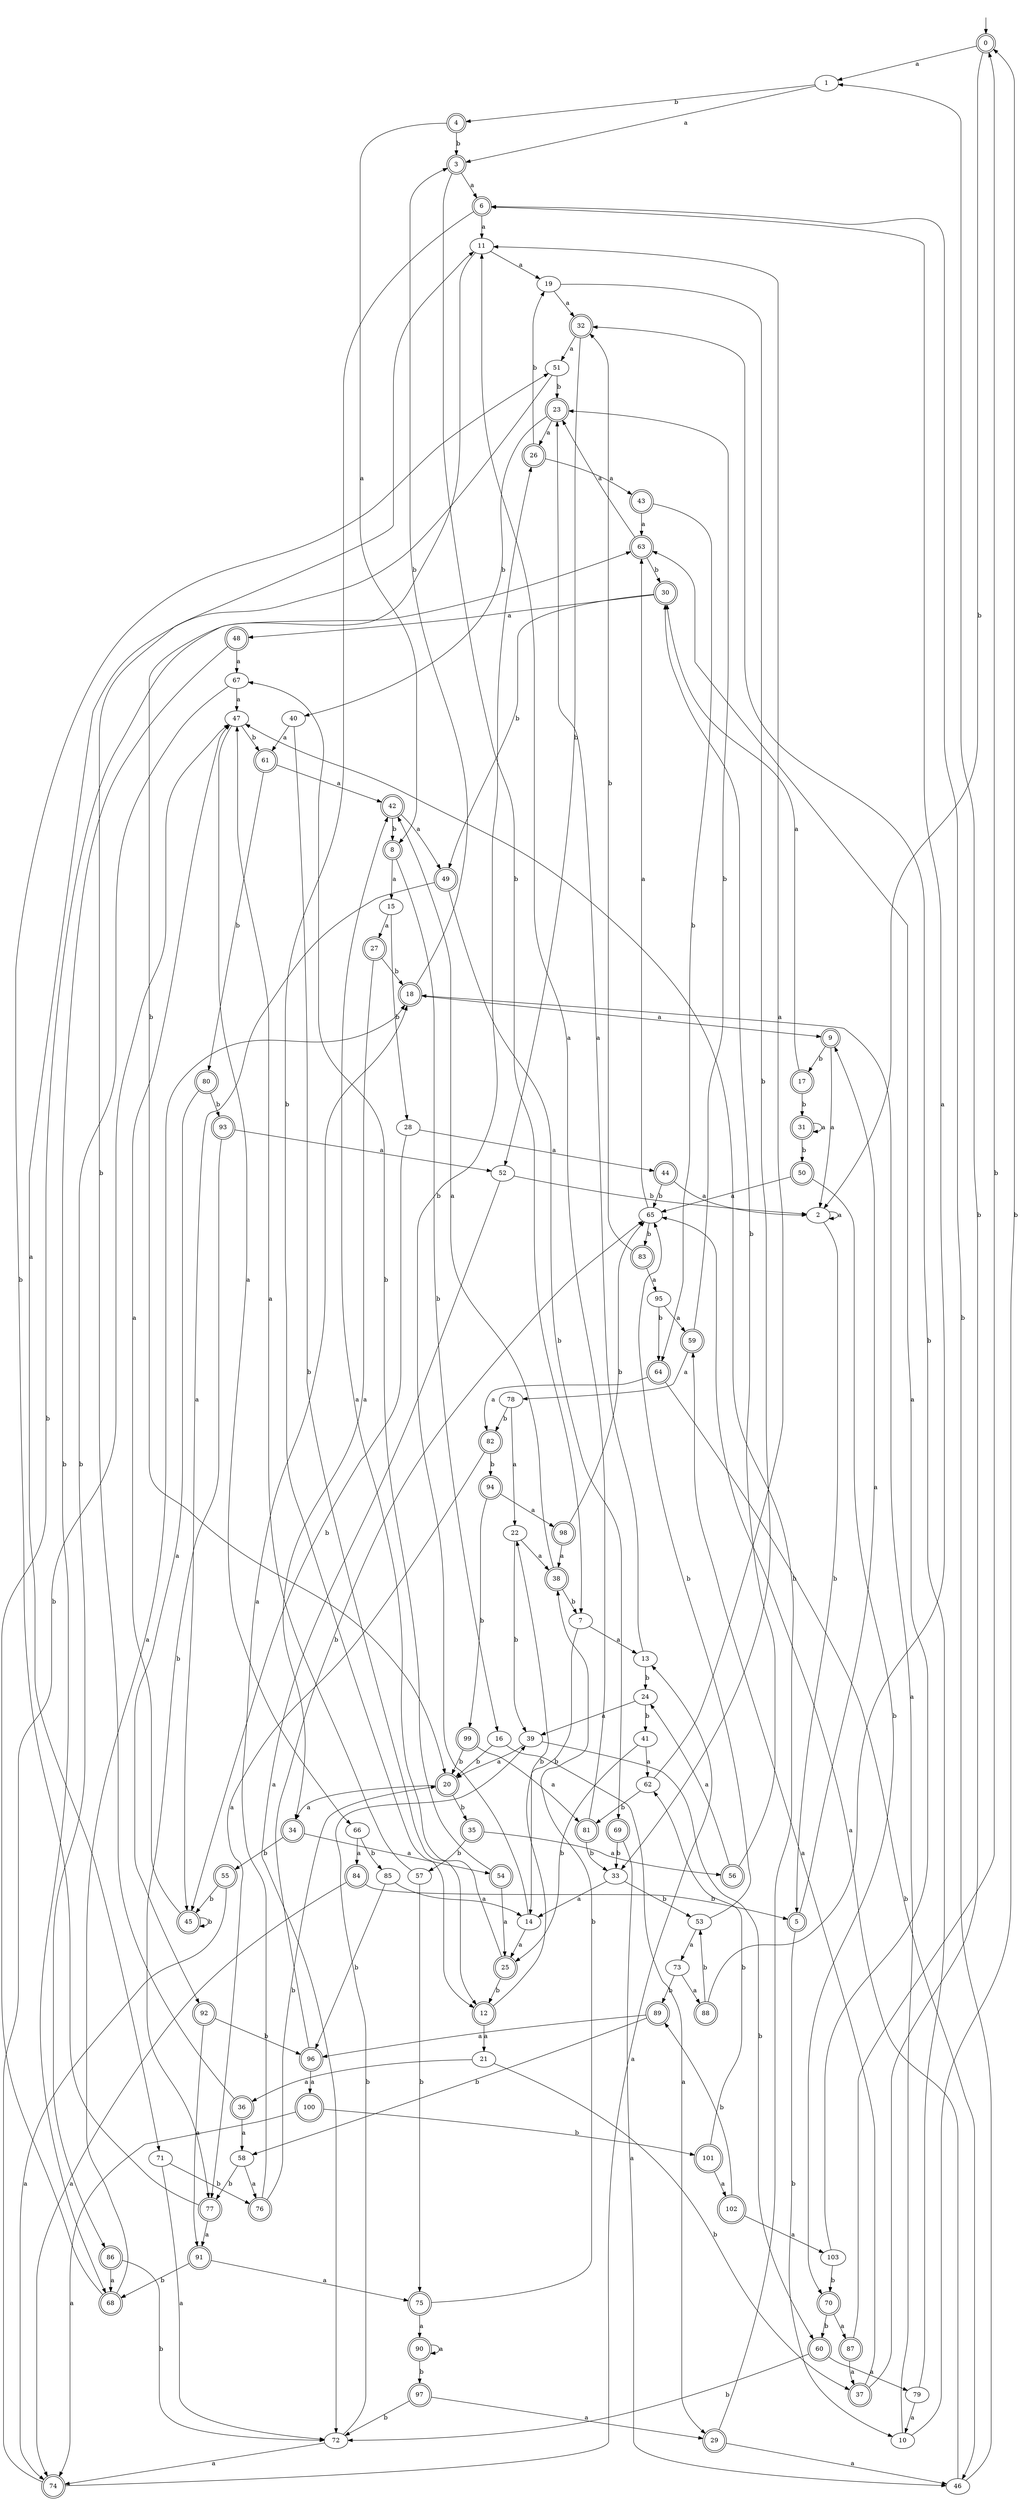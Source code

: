 digraph RandomDFA {
  __start0 [label="", shape=none];
  __start0 -> 0 [label=""];
  0 [shape=circle] [shape=doublecircle]
  0 -> 1 [label="a"]
  0 -> 2 [label="b"]
  1
  1 -> 3 [label="a"]
  1 -> 4 [label="b"]
  2
  2 -> 2 [label="a"]
  2 -> 5 [label="b"]
  3 [shape=doublecircle]
  3 -> 6 [label="a"]
  3 -> 7 [label="b"]
  4 [shape=doublecircle]
  4 -> 8 [label="a"]
  4 -> 3 [label="b"]
  5 [shape=doublecircle]
  5 -> 9 [label="a"]
  5 -> 10 [label="b"]
  6 [shape=doublecircle]
  6 -> 11 [label="a"]
  6 -> 12 [label="b"]
  7
  7 -> 13 [label="a"]
  7 -> 14 [label="b"]
  8 [shape=doublecircle]
  8 -> 15 [label="a"]
  8 -> 16 [label="b"]
  9 [shape=doublecircle]
  9 -> 2 [label="a"]
  9 -> 17 [label="b"]
  10
  10 -> 18 [label="a"]
  10 -> 0 [label="b"]
  11
  11 -> 19 [label="a"]
  11 -> 20 [label="b"]
  12 [shape=doublecircle]
  12 -> 21 [label="a"]
  12 -> 22 [label="b"]
  13
  13 -> 23 [label="a"]
  13 -> 24 [label="b"]
  14
  14 -> 25 [label="a"]
  14 -> 26 [label="b"]
  15
  15 -> 27 [label="a"]
  15 -> 28 [label="b"]
  16
  16 -> 29 [label="a"]
  16 -> 20 [label="b"]
  17 [shape=doublecircle]
  17 -> 30 [label="a"]
  17 -> 31 [label="b"]
  18 [shape=doublecircle]
  18 -> 9 [label="a"]
  18 -> 3 [label="b"]
  19
  19 -> 32 [label="a"]
  19 -> 33 [label="b"]
  20 [shape=doublecircle]
  20 -> 34 [label="a"]
  20 -> 35 [label="b"]
  21
  21 -> 36 [label="a"]
  21 -> 37 [label="b"]
  22
  22 -> 38 [label="a"]
  22 -> 39 [label="b"]
  23 [shape=doublecircle]
  23 -> 26 [label="a"]
  23 -> 40 [label="b"]
  24
  24 -> 39 [label="a"]
  24 -> 41 [label="b"]
  25 [shape=doublecircle]
  25 -> 42 [label="a"]
  25 -> 12 [label="b"]
  26 [shape=doublecircle]
  26 -> 43 [label="a"]
  26 -> 19 [label="b"]
  27 [shape=doublecircle]
  27 -> 34 [label="a"]
  27 -> 18 [label="b"]
  28
  28 -> 44 [label="a"]
  28 -> 45 [label="b"]
  29 [shape=doublecircle]
  29 -> 46 [label="a"]
  29 -> 47 [label="b"]
  30 [shape=doublecircle]
  30 -> 48 [label="a"]
  30 -> 49 [label="b"]
  31 [shape=doublecircle]
  31 -> 31 [label="a"]
  31 -> 50 [label="b"]
  32 [shape=doublecircle]
  32 -> 51 [label="a"]
  32 -> 52 [label="b"]
  33
  33 -> 14 [label="a"]
  33 -> 53 [label="b"]
  34 [shape=doublecircle]
  34 -> 54 [label="a"]
  34 -> 55 [label="b"]
  35 [shape=doublecircle]
  35 -> 56 [label="a"]
  35 -> 57 [label="b"]
  36 [shape=doublecircle]
  36 -> 58 [label="a"]
  36 -> 11 [label="b"]
  37 [shape=doublecircle]
  37 -> 59 [label="a"]
  37 -> 1 [label="b"]
  38 [shape=doublecircle]
  38 -> 42 [label="a"]
  38 -> 7 [label="b"]
  39
  39 -> 20 [label="a"]
  39 -> 60 [label="b"]
  40
  40 -> 61 [label="a"]
  40 -> 12 [label="b"]
  41
  41 -> 62 [label="a"]
  41 -> 25 [label="b"]
  42 [shape=doublecircle]
  42 -> 49 [label="a"]
  42 -> 8 [label="b"]
  43 [shape=doublecircle]
  43 -> 63 [label="a"]
  43 -> 64 [label="b"]
  44 [shape=doublecircle]
  44 -> 2 [label="a"]
  44 -> 65 [label="b"]
  45 [shape=doublecircle]
  45 -> 47 [label="a"]
  45 -> 45 [label="b"]
  46
  46 -> 65 [label="a"]
  46 -> 6 [label="b"]
  47
  47 -> 66 [label="a"]
  47 -> 61 [label="b"]
  48 [shape=doublecircle]
  48 -> 67 [label="a"]
  48 -> 68 [label="b"]
  49 [shape=doublecircle]
  49 -> 45 [label="a"]
  49 -> 69 [label="b"]
  50 [shape=doublecircle]
  50 -> 65 [label="a"]
  50 -> 70 [label="b"]
  51
  51 -> 71 [label="a"]
  51 -> 23 [label="b"]
  52
  52 -> 72 [label="a"]
  52 -> 2 [label="b"]
  53
  53 -> 73 [label="a"]
  53 -> 65 [label="b"]
  54 [shape=doublecircle]
  54 -> 25 [label="a"]
  54 -> 67 [label="b"]
  55 [shape=doublecircle]
  55 -> 74 [label="a"]
  55 -> 45 [label="b"]
  56 [shape=doublecircle]
  56 -> 24 [label="a"]
  56 -> 30 [label="b"]
  57
  57 -> 47 [label="a"]
  57 -> 75 [label="b"]
  58
  58 -> 76 [label="a"]
  58 -> 77 [label="b"]
  59 [shape=doublecircle]
  59 -> 78 [label="a"]
  59 -> 23 [label="b"]
  60 [shape=doublecircle]
  60 -> 79 [label="a"]
  60 -> 72 [label="b"]
  61 [shape=doublecircle]
  61 -> 42 [label="a"]
  61 -> 80 [label="b"]
  62
  62 -> 11 [label="a"]
  62 -> 81 [label="b"]
  63 [shape=doublecircle]
  63 -> 23 [label="a"]
  63 -> 30 [label="b"]
  64 [shape=doublecircle]
  64 -> 82 [label="a"]
  64 -> 46 [label="b"]
  65
  65 -> 63 [label="a"]
  65 -> 83 [label="b"]
  66
  66 -> 84 [label="a"]
  66 -> 85 [label="b"]
  67
  67 -> 47 [label="a"]
  67 -> 86 [label="b"]
  68 [shape=doublecircle]
  68 -> 18 [label="a"]
  68 -> 63 [label="b"]
  69 [shape=doublecircle]
  69 -> 46 [label="a"]
  69 -> 33 [label="b"]
  70 [shape=doublecircle]
  70 -> 87 [label="a"]
  70 -> 60 [label="b"]
  71
  71 -> 72 [label="a"]
  71 -> 76 [label="b"]
  72
  72 -> 74 [label="a"]
  72 -> 39 [label="b"]
  73
  73 -> 88 [label="a"]
  73 -> 89 [label="b"]
  74 [shape=doublecircle]
  74 -> 13 [label="a"]
  74 -> 47 [label="b"]
  75 [shape=doublecircle]
  75 -> 90 [label="a"]
  75 -> 38 [label="b"]
  76 [shape=doublecircle]
  76 -> 18 [label="a"]
  76 -> 20 [label="b"]
  77 [shape=doublecircle]
  77 -> 91 [label="a"]
  77 -> 51 [label="b"]
  78
  78 -> 22 [label="a"]
  78 -> 82 [label="b"]
  79
  79 -> 10 [label="a"]
  79 -> 32 [label="b"]
  80 [shape=doublecircle]
  80 -> 92 [label="a"]
  80 -> 93 [label="b"]
  81 [shape=doublecircle]
  81 -> 11 [label="a"]
  81 -> 33 [label="b"]
  82 [shape=doublecircle]
  82 -> 77 [label="a"]
  82 -> 94 [label="b"]
  83 [shape=doublecircle]
  83 -> 95 [label="a"]
  83 -> 32 [label="b"]
  84 [shape=doublecircle]
  84 -> 74 [label="a"]
  84 -> 5 [label="b"]
  85
  85 -> 14 [label="a"]
  85 -> 96 [label="b"]
  86 [shape=doublecircle]
  86 -> 68 [label="a"]
  86 -> 72 [label="b"]
  87 [shape=doublecircle]
  87 -> 37 [label="a"]
  87 -> 0 [label="b"]
  88 [shape=doublecircle]
  88 -> 6 [label="a"]
  88 -> 53 [label="b"]
  89 [shape=doublecircle]
  89 -> 96 [label="a"]
  89 -> 58 [label="b"]
  90 [shape=doublecircle]
  90 -> 90 [label="a"]
  90 -> 97 [label="b"]
  91 [shape=doublecircle]
  91 -> 75 [label="a"]
  91 -> 68 [label="b"]
  92 [shape=doublecircle]
  92 -> 91 [label="a"]
  92 -> 96 [label="b"]
  93 [shape=doublecircle]
  93 -> 52 [label="a"]
  93 -> 77 [label="b"]
  94 [shape=doublecircle]
  94 -> 98 [label="a"]
  94 -> 99 [label="b"]
  95
  95 -> 59 [label="a"]
  95 -> 64 [label="b"]
  96 [shape=doublecircle]
  96 -> 100 [label="a"]
  96 -> 65 [label="b"]
  97 [shape=doublecircle]
  97 -> 29 [label="a"]
  97 -> 72 [label="b"]
  98 [shape=doublecircle]
  98 -> 38 [label="a"]
  98 -> 65 [label="b"]
  99 [shape=doublecircle]
  99 -> 81 [label="a"]
  99 -> 20 [label="b"]
  100 [shape=doublecircle]
  100 -> 74 [label="a"]
  100 -> 101 [label="b"]
  101 [shape=doublecircle]
  101 -> 102 [label="a"]
  101 -> 62 [label="b"]
  102 [shape=doublecircle]
  102 -> 103 [label="a"]
  102 -> 89 [label="b"]
  103
  103 -> 63 [label="a"]
  103 -> 70 [label="b"]
}
